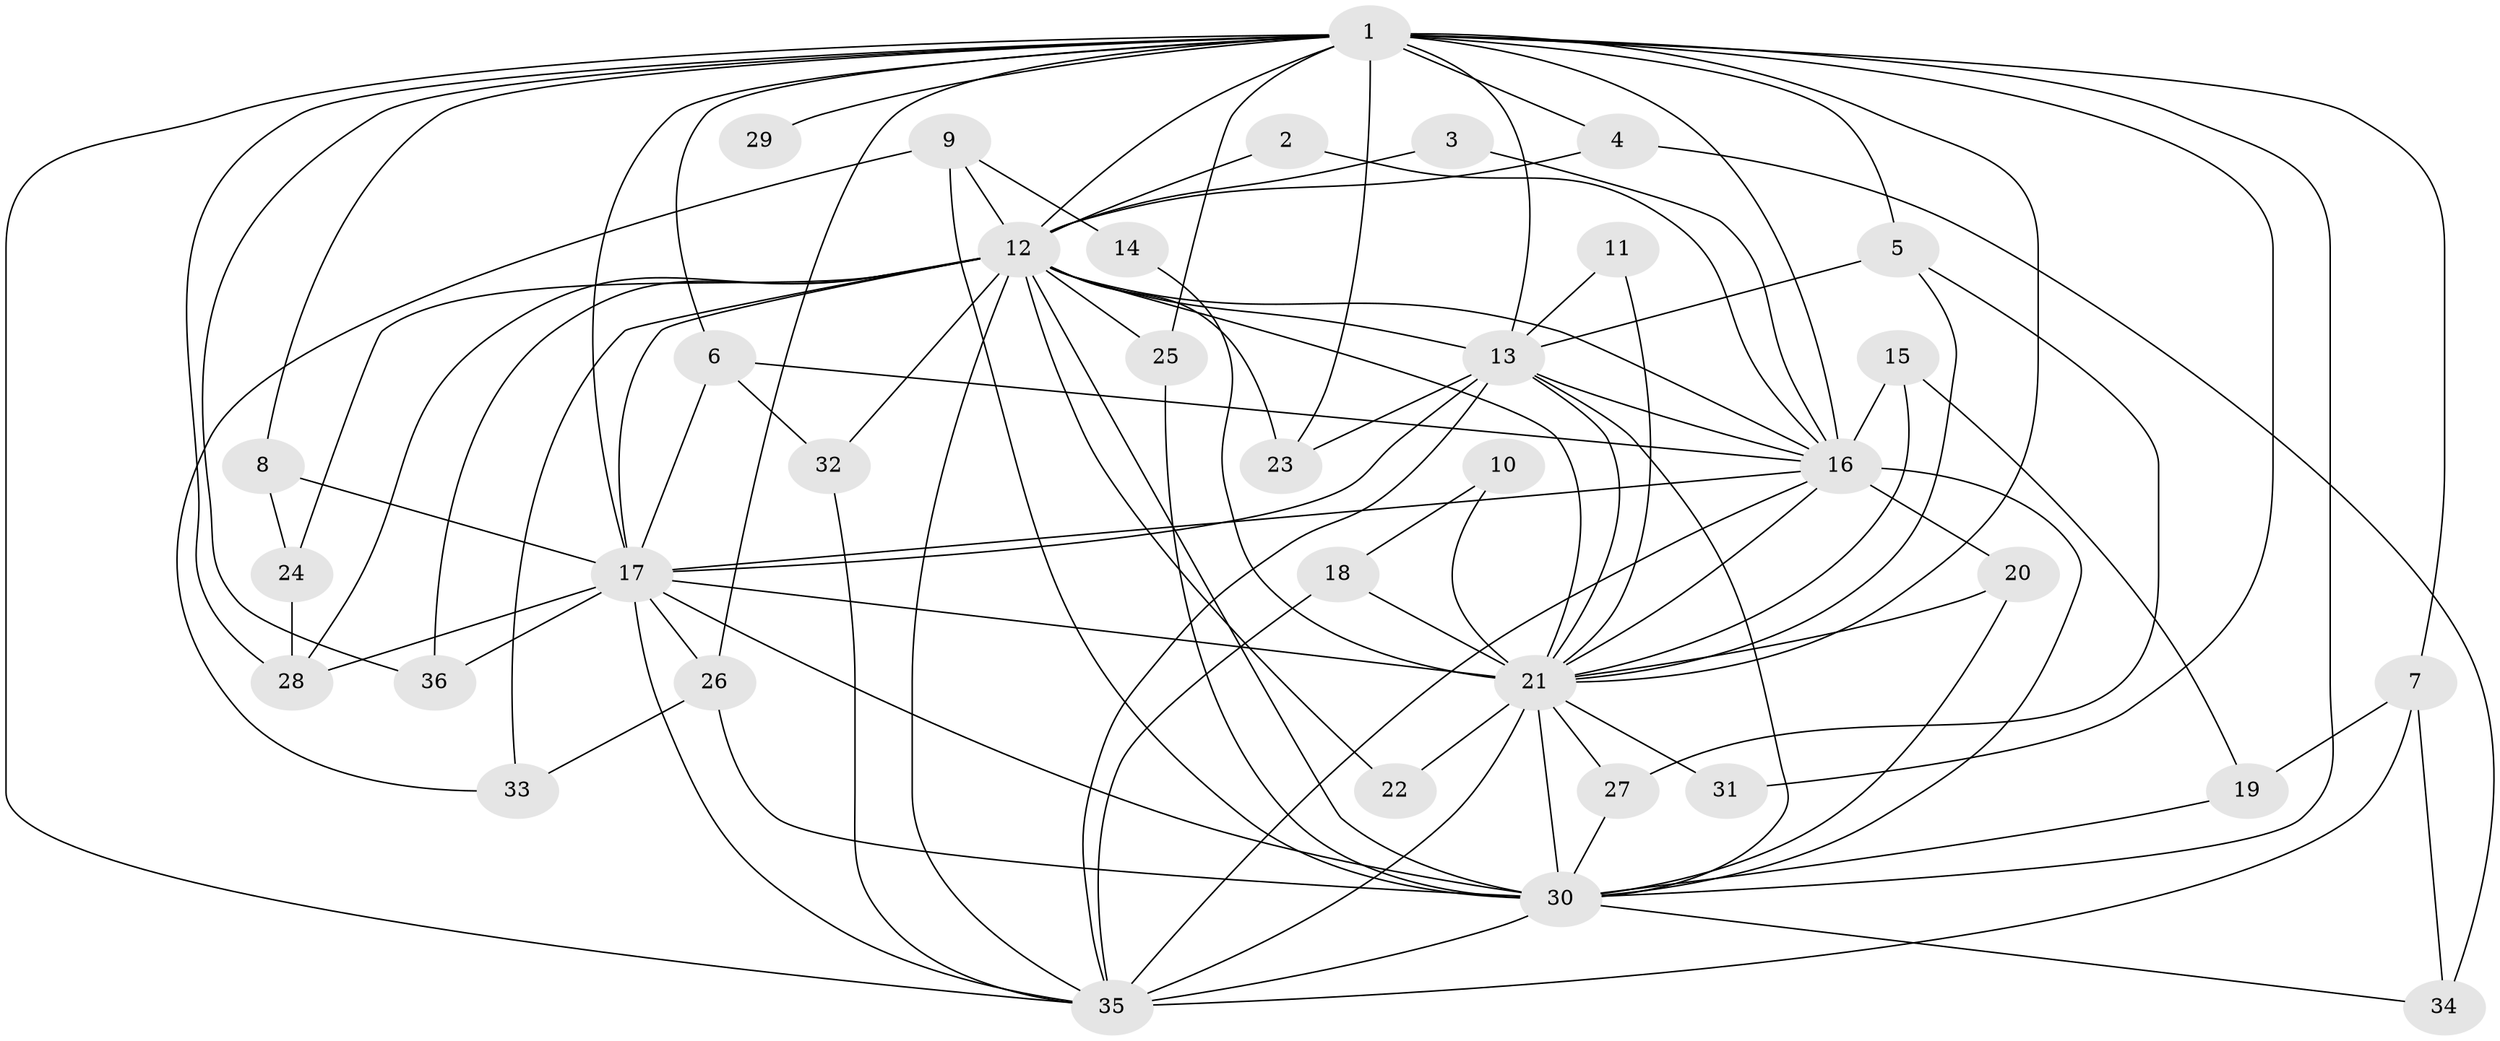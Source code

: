 // original degree distribution, {14: 0.014084507042253521, 13: 0.014084507042253521, 16: 0.028169014084507043, 19: 0.056338028169014086, 25: 0.014084507042253521, 21: 0.014084507042253521, 4: 0.09859154929577464, 2: 0.5492957746478874, 3: 0.19718309859154928, 5: 0.014084507042253521}
// Generated by graph-tools (version 1.1) at 2025/01/03/09/25 03:01:18]
// undirected, 36 vertices, 97 edges
graph export_dot {
graph [start="1"]
  node [color=gray90,style=filled];
  1;
  2;
  3;
  4;
  5;
  6;
  7;
  8;
  9;
  10;
  11;
  12;
  13;
  14;
  15;
  16;
  17;
  18;
  19;
  20;
  21;
  22;
  23;
  24;
  25;
  26;
  27;
  28;
  29;
  30;
  31;
  32;
  33;
  34;
  35;
  36;
  1 -- 4 [weight=1.0];
  1 -- 5 [weight=1.0];
  1 -- 6 [weight=1.0];
  1 -- 7 [weight=1.0];
  1 -- 8 [weight=1.0];
  1 -- 12 [weight=2.0];
  1 -- 13 [weight=2.0];
  1 -- 16 [weight=2.0];
  1 -- 17 [weight=2.0];
  1 -- 21 [weight=2.0];
  1 -- 23 [weight=1.0];
  1 -- 25 [weight=1.0];
  1 -- 26 [weight=1.0];
  1 -- 28 [weight=2.0];
  1 -- 29 [weight=1.0];
  1 -- 30 [weight=4.0];
  1 -- 31 [weight=1.0];
  1 -- 35 [weight=2.0];
  1 -- 36 [weight=1.0];
  2 -- 12 [weight=1.0];
  2 -- 16 [weight=1.0];
  3 -- 12 [weight=1.0];
  3 -- 16 [weight=1.0];
  4 -- 12 [weight=1.0];
  4 -- 34 [weight=1.0];
  5 -- 13 [weight=1.0];
  5 -- 21 [weight=1.0];
  5 -- 27 [weight=1.0];
  6 -- 16 [weight=1.0];
  6 -- 17 [weight=1.0];
  6 -- 32 [weight=1.0];
  7 -- 19 [weight=1.0];
  7 -- 34 [weight=1.0];
  7 -- 35 [weight=1.0];
  8 -- 17 [weight=2.0];
  8 -- 24 [weight=1.0];
  9 -- 12 [weight=1.0];
  9 -- 14 [weight=1.0];
  9 -- 30 [weight=1.0];
  9 -- 33 [weight=1.0];
  10 -- 18 [weight=1.0];
  10 -- 21 [weight=1.0];
  11 -- 13 [weight=1.0];
  11 -- 21 [weight=1.0];
  12 -- 13 [weight=3.0];
  12 -- 16 [weight=1.0];
  12 -- 17 [weight=2.0];
  12 -- 21 [weight=1.0];
  12 -- 22 [weight=1.0];
  12 -- 23 [weight=1.0];
  12 -- 24 [weight=1.0];
  12 -- 25 [weight=1.0];
  12 -- 28 [weight=1.0];
  12 -- 30 [weight=2.0];
  12 -- 32 [weight=1.0];
  12 -- 33 [weight=1.0];
  12 -- 35 [weight=2.0];
  12 -- 36 [weight=1.0];
  13 -- 16 [weight=2.0];
  13 -- 17 [weight=2.0];
  13 -- 21 [weight=1.0];
  13 -- 23 [weight=1.0];
  13 -- 30 [weight=2.0];
  13 -- 35 [weight=1.0];
  14 -- 21 [weight=1.0];
  15 -- 16 [weight=1.0];
  15 -- 19 [weight=1.0];
  15 -- 21 [weight=1.0];
  16 -- 17 [weight=1.0];
  16 -- 20 [weight=1.0];
  16 -- 21 [weight=1.0];
  16 -- 30 [weight=2.0];
  16 -- 35 [weight=2.0];
  17 -- 21 [weight=1.0];
  17 -- 26 [weight=1.0];
  17 -- 28 [weight=1.0];
  17 -- 30 [weight=3.0];
  17 -- 35 [weight=2.0];
  17 -- 36 [weight=1.0];
  18 -- 21 [weight=1.0];
  18 -- 35 [weight=1.0];
  19 -- 30 [weight=1.0];
  20 -- 21 [weight=1.0];
  20 -- 30 [weight=1.0];
  21 -- 22 [weight=1.0];
  21 -- 27 [weight=1.0];
  21 -- 30 [weight=2.0];
  21 -- 31 [weight=1.0];
  21 -- 35 [weight=3.0];
  24 -- 28 [weight=1.0];
  25 -- 30 [weight=1.0];
  26 -- 30 [weight=1.0];
  26 -- 33 [weight=1.0];
  27 -- 30 [weight=1.0];
  30 -- 34 [weight=1.0];
  30 -- 35 [weight=3.0];
  32 -- 35 [weight=1.0];
}
